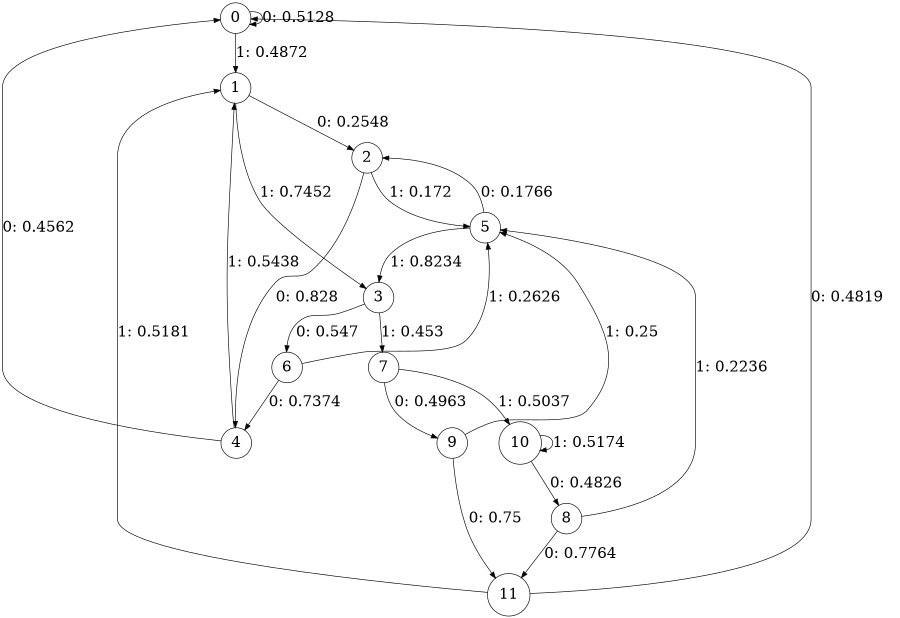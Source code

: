 digraph "ch14concat_phase3_L5" {
size = "6,8.5";
ratio = "fill";
node [shape = circle];
node [fontsize = 24];
edge [fontsize = 24];
0 -> 0 [label = "0: 0.5128   "];
0 -> 1 [label = "1: 0.4872   "];
1 -> 2 [label = "0: 0.2548   "];
1 -> 3 [label = "1: 0.7452   "];
2 -> 4 [label = "0: 0.828    "];
2 -> 5 [label = "1: 0.172    "];
3 -> 6 [label = "0: 0.547    "];
3 -> 7 [label = "1: 0.453    "];
4 -> 0 [label = "0: 0.4562   "];
4 -> 1 [label = "1: 0.5438   "];
5 -> 2 [label = "0: 0.1766   "];
5 -> 3 [label = "1: 0.8234   "];
6 -> 4 [label = "0: 0.7374   "];
6 -> 5 [label = "1: 0.2626   "];
7 -> 9 [label = "0: 0.4963   "];
7 -> 10 [label = "1: 0.5037   "];
8 -> 11 [label = "0: 0.7764   "];
8 -> 5 [label = "1: 0.2236   "];
9 -> 11 [label = "0: 0.75     "];
9 -> 5 [label = "1: 0.25     "];
10 -> 8 [label = "0: 0.4826   "];
10 -> 10 [label = "1: 0.5174   "];
11 -> 0 [label = "0: 0.4819   "];
11 -> 1 [label = "1: 0.5181   "];
}
